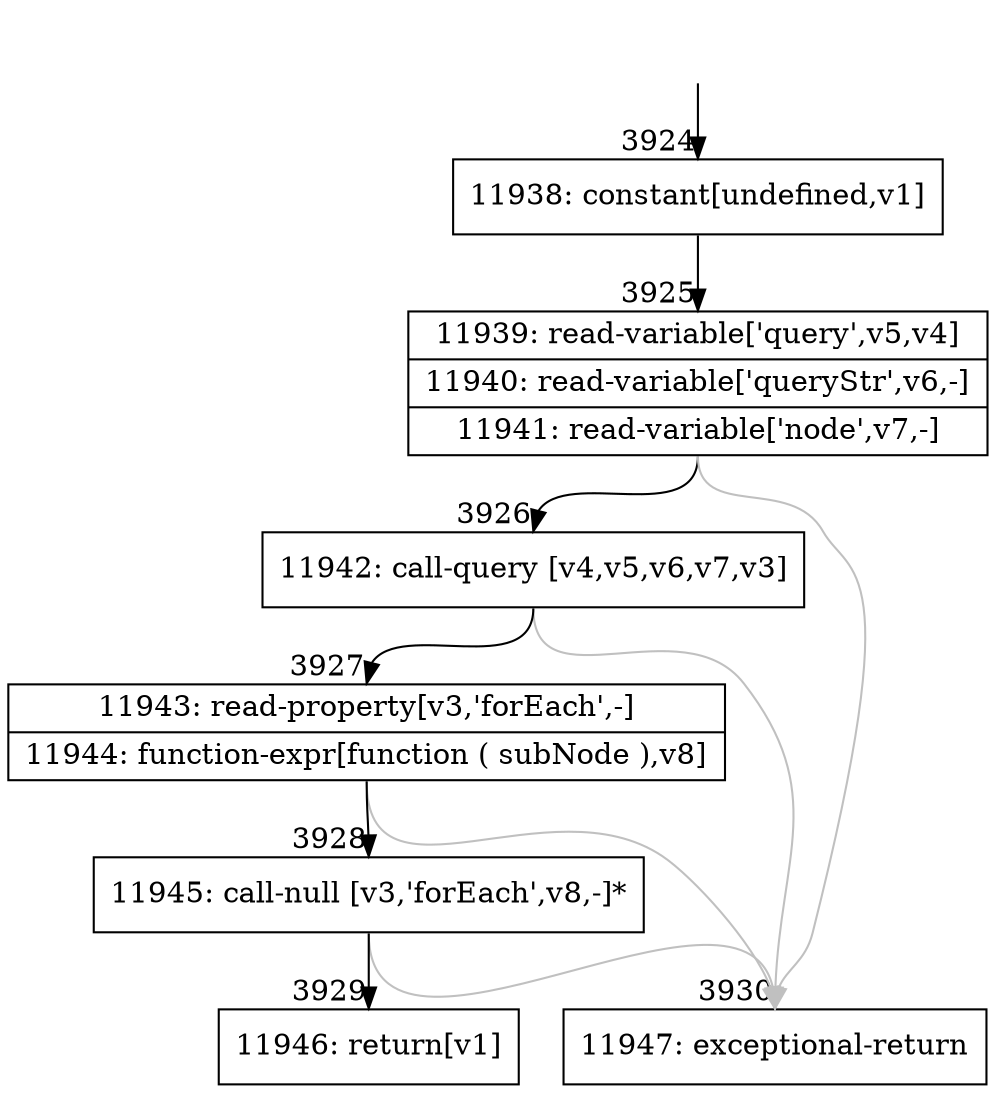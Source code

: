 digraph {
rankdir="TD"
BB_entry267[shape=none,label=""];
BB_entry267 -> BB3924 [tailport=s, headport=n, headlabel="    3924"]
BB3924 [shape=record label="{11938: constant[undefined,v1]}" ] 
BB3924 -> BB3925 [tailport=s, headport=n, headlabel="      3925"]
BB3925 [shape=record label="{11939: read-variable['query',v5,v4]|11940: read-variable['queryStr',v6,-]|11941: read-variable['node',v7,-]}" ] 
BB3925 -> BB3926 [tailport=s, headport=n, headlabel="      3926"]
BB3925 -> BB3930 [tailport=s, headport=n, color=gray, headlabel="      3930"]
BB3926 [shape=record label="{11942: call-query [v4,v5,v6,v7,v3]}" ] 
BB3926 -> BB3927 [tailport=s, headport=n, headlabel="      3927"]
BB3926 -> BB3930 [tailport=s, headport=n, color=gray]
BB3927 [shape=record label="{11943: read-property[v3,'forEach',-]|11944: function-expr[function ( subNode ),v8]}" ] 
BB3927 -> BB3928 [tailport=s, headport=n, headlabel="      3928"]
BB3927 -> BB3930 [tailport=s, headport=n, color=gray]
BB3928 [shape=record label="{11945: call-null [v3,'forEach',v8,-]*}" ] 
BB3928 -> BB3929 [tailport=s, headport=n, headlabel="      3929"]
BB3928 -> BB3930 [tailport=s, headport=n, color=gray]
BB3929 [shape=record label="{11946: return[v1]}" ] 
BB3930 [shape=record label="{11947: exceptional-return}" ] 
//#$~ 5190
}
